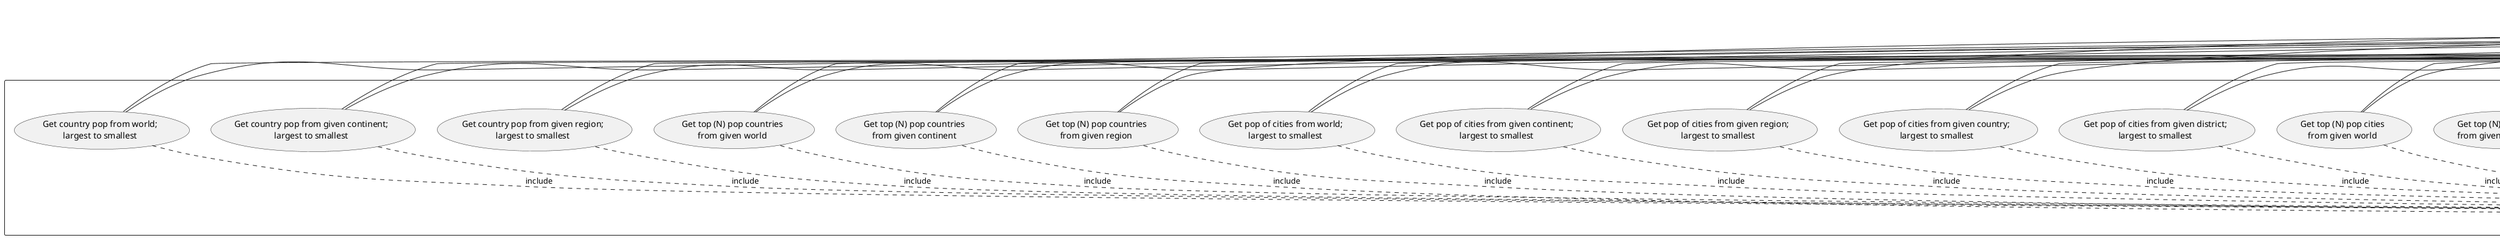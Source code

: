 @startuml
'pop is short for population

actor E1 as "Employee"

rectangle Database

rectangle System {
    usecase UCprint as "Print report"

    usecase UC1 as "Get country pop from world;
    largest to smallest"
    E1 -- UC1
    UC1 - Database
    UC1 ..> UCprint : include

    usecase UC2 as "Get country pop from given continent;
    largest to smallest"
    E1 -- UC2
    UC2 - Database
    UC2 ..> UCprint : include

    usecase UC3 as "Get country pop from given region;
    largest to smallest"
    E1 -- UC3
    UC3 - Database
    UC3 ..> UCprint : include

    usecase UC4 as "Get top (N) pop countries
    from given world"
    E1 -- UC4
    UC4 - Database
    UC4 ..> UCprint : include

    usecase UC5 as "Get top (N) pop countries
    from given continent"
    E1 -- UC5
    UC5 - Database
    UC5 ..> UCprint : include

    usecase UC6 as "Get top (N) pop countries
    from given region"
    E1 -- UC6
    UC6 - Database
    UC6 ..> UCprint : include

    usecase UC7 as "Get pop of cities from world;
    largest to smallest"
    E1 -- UC7
    UC7 - Database
    UC7 ..> UCprint : include

    usecase UC8 as "Get pop of cities from given continent;
    largest to smallest"
    E1 -- UC8
    UC8 - Database
    UC8 ..> UCprint : include

    usecase UC9 as "Get pop of cities from given region;
    largest to smallest"
    E1 -- UC9
    UC9 - Database
    UC9 ..> UCprint : include

    usecase UC10 as "Get pop of cities from given country;
    largest to smallest"
    E1 -- UC10
    UC10 - Database
    UC10 ..> UCprint : include

    usecase UC11 as "Get pop of cities from given district;
    largest to smallest"
    E1 -- UC11
    UC11 - Database
    UC11 ..> UCprint : include

    usecase UC12 as "Get top (N) pop cities
    from given world"
    E1 -- UC12
    UC12 - Database
    UC12 ..> UCprint : include

    usecase UC13 as "Get top (N) pop cities
    from given continent"
    E1 -- UC13
    UC13 - Database
    UC13 ..> UCprint : include

    usecase UC14 as "Get top (N) pop cities
    from given region"
    E1 -- UC14
    UC14 - Database
    UC14 ..> UCprint : include

    usecase UC15 as "Get top (N) pop cities
    from given country"
    E1 -- UC15
    UC15 - Database
    UC15 ..> UCprint : include

    usecase UC16 as "Get top (N) pop cities
    from given district"
    E1 -- UC16
    UC16 - Database
    UC16 ..> UCprint : include

    usecase UC17 as "Get pop of capital cities from world;
    largest to smallest"
    E1 -- UC17
    UC17 - Database
    UC17 ..> UCprint : include

    usecase UC18 as "Get pop of capital cities from given continent;
    largest to smallest"
    E1 -- UC18
    UC18 - Database
    UC18 ..> UCprint : include

    usecase UC19 as "Get pop of capital cities from given region;
    largest to smallest"
    E1 -- UC19
    UC19 - Database
    UC19 ..> UCprint : include

    usecase UC20 as "Get top (N) pop capital cities
    from given world"
    E1 -- UC20
    UC20 - Database
    UC20 ..> UCprint : include

    usecase UC21 as "Get top (N) pop capital cities
    from given continent"
    E1 -- UC21
    UC21 - Database
    UC21 ..> UCprint : include

    usecase UC22 as "Get top (N) pop capital cities
    from given region"
    E1 -- UC22
    UC22 - Database
    UC22 ..> UCprint : include

    usecase UC23 as "Get pop of: people, people in cities,
    people not in cities from all continents"
    E1 -- UC23
    UC23 - Database
    UC23 ..> UCprint : include

    usecase UC24 as "Get pop of: people, people in cities,
    people not in cities from all regions"
    E1 -- UC24
    UC24 - Database
    UC24 ..> UCprint : include

    usecase UC25 as "Get pop of: people, people in cities,
    people not in cities from all countries"
    E1 -- UC25
    UC25 - Database
    UC25 ..> UCprint : include

    usecase UC26 as "Get pop of the world"
    E1 -- UC26
    UC26 - Database
    UC26 ..> UCprint : include

    usecase UC27 as "Get pop of given continent"
    E1 -- UC27
    UC27 - Database
    UC27 ..> UCprint : include

    usecase UC28 as "Get pop of given region"
    E1 -- UC28
    UC28 - Database
    UC28 ..> UCprint : include

    usecase UC29 as "Get pop of given country"
    E1 -- UC29
    UC29 - Database
    UC29 ..> UCprint : include

    usecase UC30 as "Get pop of given district"
    E1 -- UC30
    UC30 - Database
    UC30 ..> UCprint : include

    usecase UC31 as "Get pop of given city"
    E1 -- UC31
    UC31 - Database
    UC31 ..> UCprint : include

    usecase UC32 as "Get num of chinese speakers
    from greatest num to smallest;
    including % of world pop"
    E1 -- UC32
    UC32 - Database
    UC32 ..> UCprint : include

    usecase UC33 as "Get num of english speakers
    from greatest num to smallest;
    including % of world pop"
    E1 -- UC33
    UC33 - Database
    UC33 ..> UCprint : include

    usecase UC34 as "Get num of hindi speakers
    from greatest num to smallest;
    including % of world pop"
    E1 -- UC34
    UC34 - Database
    UC34 ..> UCprint : include

    usecase UC35 as "Get num of spanish speakers
    from greatest num to smallest;
    including % of world pop"
    E1 -- UC35
    UC35 - Database
    UC35 ..> UCprint : include

    usecase UC36 as "Get num of arabic speakers
    from greatest num to smallest;
    including % of world pop"
    E1 -- UC36
    UC36 - Database
    UC36 ..> UCprint : include

    usecase UC37 as "Get countries with these columns:
    code, name, continent, region, pop, capital"
    E1 -- UC37
    UC37 - Database
    UC37 ..> UCprint : include

    usecase UC38 as "Get cities with these columns:
    name, country, district, pop"
    E1 -- UC38
    UC38 - Database
    UC38 ..> UCprint : include

    usecase UC39 as "Get capital cities with these
    columns: name, country, pop"
    E1 -- UC39
    UC39 - Database
    UC39 ..> UCprint : include
}
@enduml
